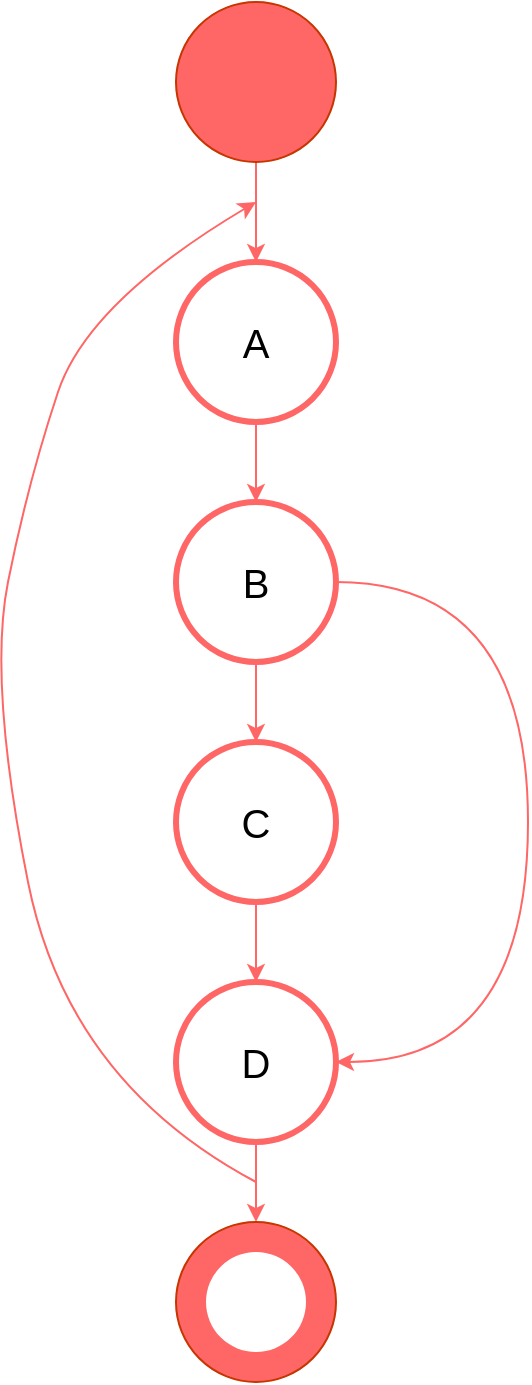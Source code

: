 <mxfile version="23.1.1" type="device">
  <diagram name="Pagina-1" id="ilvnl8OLw7AXdtpFobNo">
    <mxGraphModel dx="473" dy="1535" grid="1" gridSize="10" guides="1" tooltips="1" connect="1" arrows="1" fold="1" page="1" pageScale="1" pageWidth="827" pageHeight="1169" math="0" shadow="0">
      <root>
        <mxCell id="0" />
        <mxCell id="1" parent="0" />
        <mxCell id="W8uggQn7B4ikshPQJvNj-3" style="edgeStyle=orthogonalEdgeStyle;rounded=0;orthogonalLoop=1;jettySize=auto;html=1;strokeColor=#FF6666;" edge="1" parent="1" source="W8uggQn7B4ikshPQJvNj-1" target="W8uggQn7B4ikshPQJvNj-2">
          <mxGeometry relative="1" as="geometry" />
        </mxCell>
        <mxCell id="W8uggQn7B4ikshPQJvNj-1" value="" style="ellipse;whiteSpace=wrap;html=1;aspect=fixed;fillColor=#FF6666;fontColor=#000000;strokeColor=#C73500;" vertex="1" parent="1">
          <mxGeometry x="334" y="150" width="80" height="80" as="geometry" />
        </mxCell>
        <mxCell id="W8uggQn7B4ikshPQJvNj-7" style="edgeStyle=orthogonalEdgeStyle;rounded=0;orthogonalLoop=1;jettySize=auto;html=1;strokeColor=#FF6666;" edge="1" parent="1" source="W8uggQn7B4ikshPQJvNj-2" target="W8uggQn7B4ikshPQJvNj-4">
          <mxGeometry relative="1" as="geometry" />
        </mxCell>
        <mxCell id="W8uggQn7B4ikshPQJvNj-2" value="&lt;font style=&quot;font-size: 20px;&quot;&gt;A&lt;/font&gt;" style="ellipse;whiteSpace=wrap;html=1;aspect=fixed;strokeColor=#FF6666;fillColor=#FFFFFF;strokeWidth=3;" vertex="1" parent="1">
          <mxGeometry x="334" y="280" width="80" height="80" as="geometry" />
        </mxCell>
        <mxCell id="W8uggQn7B4ikshPQJvNj-8" style="edgeStyle=orthogonalEdgeStyle;rounded=0;orthogonalLoop=1;jettySize=auto;html=1;strokeColor=#FF6666;" edge="1" parent="1" source="W8uggQn7B4ikshPQJvNj-4" target="W8uggQn7B4ikshPQJvNj-5">
          <mxGeometry relative="1" as="geometry" />
        </mxCell>
        <mxCell id="W8uggQn7B4ikshPQJvNj-10" style="edgeStyle=orthogonalEdgeStyle;rounded=0;orthogonalLoop=1;jettySize=auto;html=1;curved=1;strokeColor=#FF6666;" edge="1" parent="1" source="W8uggQn7B4ikshPQJvNj-4" target="W8uggQn7B4ikshPQJvNj-6">
          <mxGeometry relative="1" as="geometry">
            <Array as="points">
              <mxPoint x="510" y="440" />
              <mxPoint x="510" y="680" />
            </Array>
          </mxGeometry>
        </mxCell>
        <mxCell id="W8uggQn7B4ikshPQJvNj-4" value="&lt;font style=&quot;font-size: 20px;&quot;&gt;B&lt;/font&gt;" style="ellipse;whiteSpace=wrap;html=1;aspect=fixed;strokeColor=#FF6666;fillColor=#FFFFFF;strokeWidth=3;" vertex="1" parent="1">
          <mxGeometry x="334" y="400" width="80" height="80" as="geometry" />
        </mxCell>
        <mxCell id="W8uggQn7B4ikshPQJvNj-9" style="edgeStyle=orthogonalEdgeStyle;rounded=0;orthogonalLoop=1;jettySize=auto;html=1;strokeColor=#FF6666;" edge="1" parent="1" source="W8uggQn7B4ikshPQJvNj-5" target="W8uggQn7B4ikshPQJvNj-6">
          <mxGeometry relative="1" as="geometry" />
        </mxCell>
        <mxCell id="W8uggQn7B4ikshPQJvNj-5" value="&lt;font style=&quot;font-size: 20px;&quot;&gt;C&lt;/font&gt;" style="ellipse;whiteSpace=wrap;html=1;aspect=fixed;strokeColor=#FF6666;fillColor=#FFFFFF;strokeWidth=3;" vertex="1" parent="1">
          <mxGeometry x="334" y="520" width="80" height="80" as="geometry" />
        </mxCell>
        <mxCell id="W8uggQn7B4ikshPQJvNj-12" style="edgeStyle=orthogonalEdgeStyle;rounded=0;orthogonalLoop=1;jettySize=auto;html=1;strokeColor=#FF6666;" edge="1" parent="1" source="W8uggQn7B4ikshPQJvNj-6" target="W8uggQn7B4ikshPQJvNj-11">
          <mxGeometry relative="1" as="geometry" />
        </mxCell>
        <mxCell id="W8uggQn7B4ikshPQJvNj-6" value="&lt;font style=&quot;font-size: 20px;&quot;&gt;D&lt;/font&gt;" style="ellipse;whiteSpace=wrap;html=1;aspect=fixed;strokeColor=#FF6666;fillColor=#FFFFFF;strokeWidth=3;" vertex="1" parent="1">
          <mxGeometry x="334" y="640" width="80" height="80" as="geometry" />
        </mxCell>
        <mxCell id="W8uggQn7B4ikshPQJvNj-11" value="" style="ellipse;whiteSpace=wrap;html=1;aspect=fixed;fillColor=#FF6666;fontColor=#000000;strokeColor=#C73500;" vertex="1" parent="1">
          <mxGeometry x="334" y="760" width="80" height="80" as="geometry" />
        </mxCell>
        <mxCell id="W8uggQn7B4ikshPQJvNj-13" value="" style="ellipse;whiteSpace=wrap;html=1;aspect=fixed;fillColor=#FFFFFF;strokeColor=none;" vertex="1" parent="1">
          <mxGeometry x="349" y="775" width="50" height="50" as="geometry" />
        </mxCell>
        <mxCell id="W8uggQn7B4ikshPQJvNj-15" value="" style="endArrow=classic;html=1;rounded=0;curved=1;strokeColor=#FF6666;" edge="1" parent="1">
          <mxGeometry width="50" height="50" relative="1" as="geometry">
            <mxPoint x="374" y="740" as="sourcePoint" />
            <mxPoint x="374" y="250" as="targetPoint" />
            <Array as="points">
              <mxPoint x="280" y="690" />
              <mxPoint x="240" y="490" />
              <mxPoint x="260" y="390" />
              <mxPoint x="290" y="300" />
            </Array>
          </mxGeometry>
        </mxCell>
      </root>
    </mxGraphModel>
  </diagram>
</mxfile>
